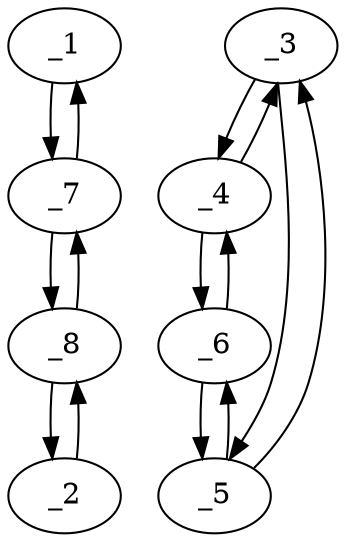 digraph f1247_06 {
	_1	 [x="150.000000",
		y="100.000000"];
	_7	 [x="161.000000",
		y="98.000000"];
	_1 -> _7	 [angle="-0.179853",
		orient="-0.178885"];
	_2	 [x="175.000000",
		y="121.000000"];
	_8	 [x="172.000000",
		y="109.000000"];
	_2 -> _8	 [angle="-1.815775",
		orient="-0.970143"];
	_3	 [x="185.000000",
		y="130.000000"];
	_4	 [x="190.000000",
		y="130.000000"];
	_3 -> _4	 [angle="0.000000",
		orient="0.000000"];
	_5	 [x="185.000000",
		y="132.000000"];
	_3 -> _5	 [angle="1.570796",
		orient="1.000000"];
	_4 -> _3	 [angle="3.141593",
		orient="0.000000"];
	_6	 [x="190.000000",
		y="133.000000"];
	_4 -> _6	 [angle="1.570796",
		orient="1.000000"];
	_5 -> _3	 [angle="-1.570796",
		orient="-1.000000"];
	_5 -> _6	 [angle="0.197396",
		orient="0.196116"];
	_6 -> _4	 [angle="-1.570796",
		orient="-1.000000"];
	_6 -> _5	 [angle="-2.944197",
		orient="-0.196116"];
	_7 -> _1	 [angle="2.961739",
		orient="0.178885"];
	_7 -> _8	 [angle="0.785398",
		orient="0.707107"];
	_8 -> _2	 [angle="1.325818",
		orient="0.970143"];
	_8 -> _7	 [angle="-2.356194",
		orient="-0.707107"];
}
